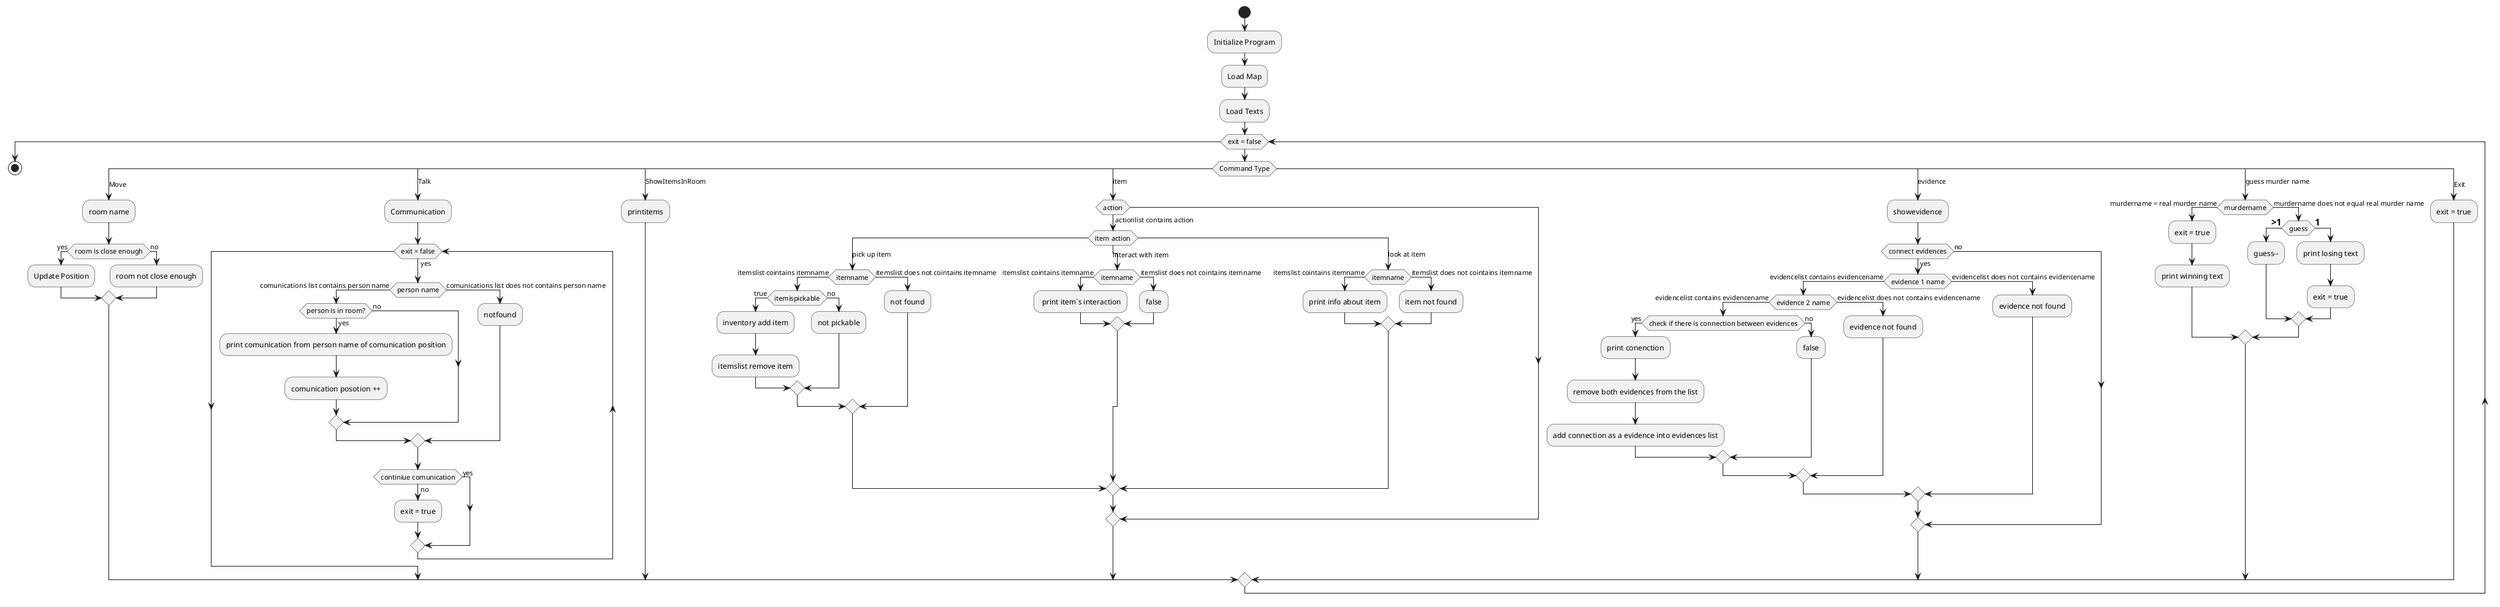 @startuml
start

:Initialize Program;

:Load Map;
:Load Texts;
while(exit = false)
    switch (Command Type)
        case (Move)
            :room name;
            if (room is close enough) is (yes) then
               :Update Position;
            else (no)
              :room not close enough;
            endif

        case (Talk)
            :Communication;
            while (exit = false) is (yes)

                if (person name) is (comunications list contains person name) then
                          if (person is in room?) is (yes) then
                            :print comunication from person name of comunication position;
                            :comunication posotion ++;
                             else (no)

                                                    endif
                          else (comunications list does not contains person name)
                            :notfound;
                          endif
                    if (continiue comunication) is (yes) then

                    else (no)
                      :exit = true;
                    endif
            endwhile

        case (ShowItemsInRoom)
            :printitems;

             case(item)
              if (action) is (actionlist contains action) then
              switch(item action)
              case (pick up item)
              if (itemname) is (itemslist cointains itemname) then
                                           if (itemispickable) is (true) then
                                             :inventory add item;
                                             :itemslist remove item;
                                           else (no)
                                             :not pickable;
                                           endif
                                         else (itemslist does not cointains itemname)
                                           :not found;
                                         endif
              case(interact with item)
              if (itemname) is (itemslist cointains itemname) then
                                               : print item´s interaction;
                                               else(itemslist does not cointains itemname)
                                              :false;
                                               endif

              case(look at item)
             if (itemname) is (itemslist cointains itemname) then
              :print info about item;
              else(itemslist does not cointains itemname)
             :item not found;
              endif


              endswitch






                          endif
            case(evidence)
            :showevidence;
            if (connect evidences) is (yes) then
              if (evidence 1 name) is (evidencelist contains evidencename) then
                 if (evidence 2 name) is (evidencelist contains evidencename) then

                              if (check if there is connection between evidences) is (yes) then
                                :print conenction;
                                :remove both evidences from the list;
                                :add connection as a evidence into evidences list;
                              else (no)
                                :false;
                              endif
                              else (evidencelist does not contains evidencename)
                                :evidence not found;
                              endif
              else (evidencelist does not contains evidencename)
                :evidence not found;
              endif
            else (no)

            endif
            case(guess murder name)
            if (murdername) is (murdername = real murder name) then
              :exit = true;
              :print winning text;

            else (murdername does not equal real murder name)
                    if (guess) is (=>1) then
                      :guess--;
                    else (=1)
                      :print losing text;
                      :exit = true;
                    endif
            endif
            case(Exit)
            :exit = true;

    endswitch
   endwhile
stop
@enduml